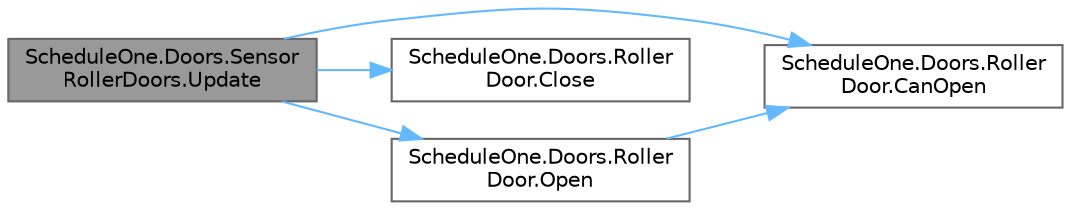 digraph "ScheduleOne.Doors.SensorRollerDoors.Update"
{
 // LATEX_PDF_SIZE
  bgcolor="transparent";
  edge [fontname=Helvetica,fontsize=10,labelfontname=Helvetica,labelfontsize=10];
  node [fontname=Helvetica,fontsize=10,shape=box,height=0.2,width=0.4];
  rankdir="LR";
  Node1 [id="Node000001",label="ScheduleOne.Doors.Sensor\lRollerDoors.Update",height=0.2,width=0.4,color="gray40", fillcolor="grey60", style="filled", fontcolor="black",tooltip=" "];
  Node1 -> Node2 [id="edge1_Node000001_Node000002",color="steelblue1",style="solid",tooltip=" "];
  Node2 [id="Node000002",label="ScheduleOne.Doors.Roller\lDoor.CanOpen",height=0.2,width=0.4,color="grey40", fillcolor="white", style="filled",URL="$class_schedule_one_1_1_doors_1_1_roller_door.html#a54d9f9cc539d9c702d6bb22f1e532f2f",tooltip=" "];
  Node1 -> Node3 [id="edge2_Node000001_Node000003",color="steelblue1",style="solid",tooltip=" "];
  Node3 [id="Node000003",label="ScheduleOne.Doors.Roller\lDoor.Close",height=0.2,width=0.4,color="grey40", fillcolor="white", style="filled",URL="$class_schedule_one_1_1_doors_1_1_roller_door.html#a3cfd8e20d64c7a4477a285a1e7b48335",tooltip=" "];
  Node1 -> Node4 [id="edge3_Node000001_Node000004",color="steelblue1",style="solid",tooltip=" "];
  Node4 [id="Node000004",label="ScheduleOne.Doors.Roller\lDoor.Open",height=0.2,width=0.4,color="grey40", fillcolor="white", style="filled",URL="$class_schedule_one_1_1_doors_1_1_roller_door.html#ab7aa91937eef8ab6a279160f0d9e4753",tooltip=" "];
  Node4 -> Node2 [id="edge4_Node000004_Node000002",color="steelblue1",style="solid",tooltip=" "];
}
